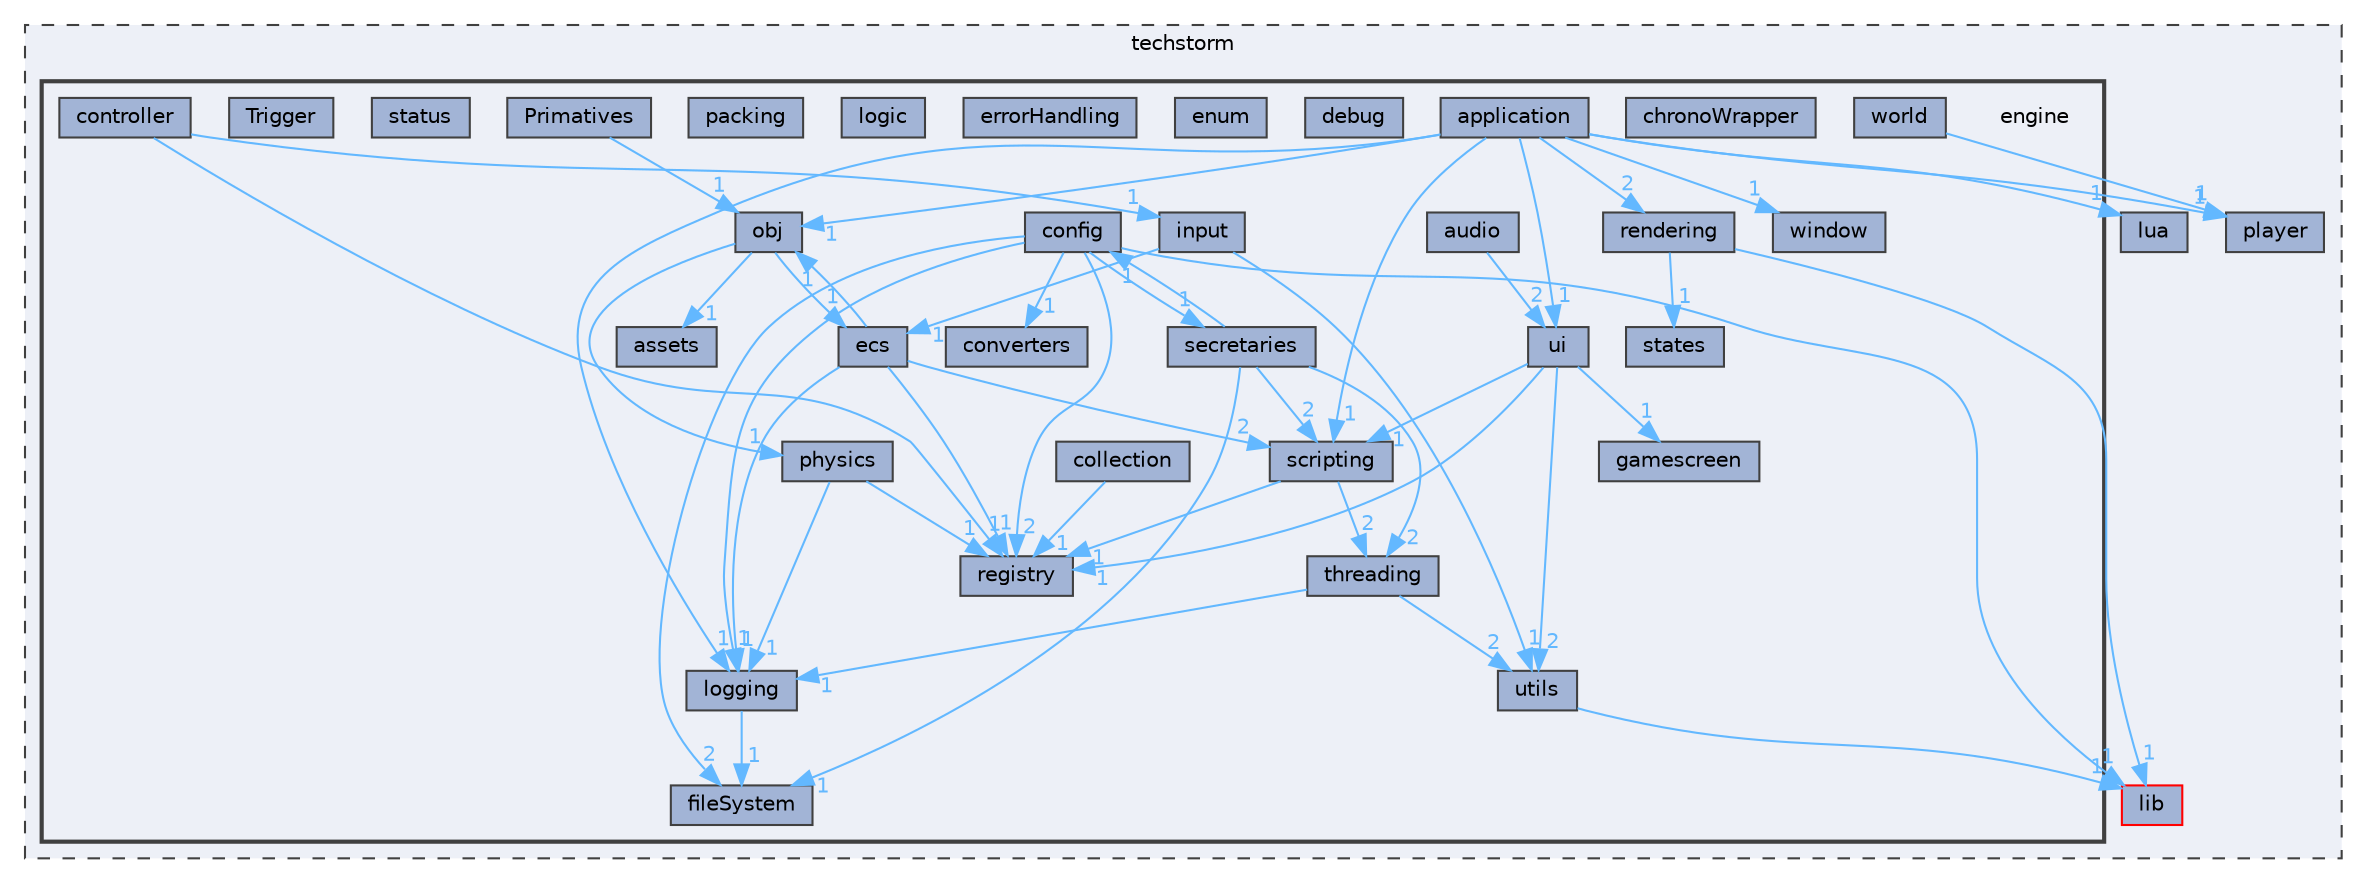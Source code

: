 digraph "techstorm/engine"
{
 // LATEX_PDF_SIZE
  bgcolor="transparent";
  edge [fontname=Helvetica,fontsize=10,labelfontname=Helvetica,labelfontsize=10];
  node [fontname=Helvetica,fontsize=10,shape=box,height=0.2,width=0.4];
  compound=true
  subgraph clusterdir_8dd29cea68de92b9e200250b3bbc73cb {
    graph [ bgcolor="#edf0f7", pencolor="grey25", label="techstorm", fontname=Helvetica,fontsize=10 style="filled,dashed", URL="dir_8dd29cea68de92b9e200250b3bbc73cb.html",tooltip=""]
  dir_67e5b11173cba92d61fc60de03c25333 [label="lua", fillcolor="#a2b4d6", color="grey25", style="filled", URL="dir_67e5b11173cba92d61fc60de03c25333.html",tooltip=""];
  dir_ce77d4233c48ea156838b94d75726422 [label="lib", fillcolor="#a2b4d6", color="red", style="filled", URL="dir_ce77d4233c48ea156838b94d75726422.html",tooltip=""];
  dir_e1b7c65f7e48ba40f74efedb6994f227 [label="player", fillcolor="#a2b4d6", color="grey25", style="filled", URL="dir_e1b7c65f7e48ba40f74efedb6994f227.html",tooltip=""];
  subgraph clusterdir_f0215e67d3150ee964ca241625d804af {
    graph [ bgcolor="#edf0f7", pencolor="grey25", label="", fontname=Helvetica,fontsize=10 style="filled,bold", URL="dir_f0215e67d3150ee964ca241625d804af.html",tooltip=""]
    dir_f0215e67d3150ee964ca241625d804af [shape=plaintext, label="engine"];
  dir_eecf1ff149c31bb3e3b7ae5e9b7c1b47 [label="application", fillcolor="#a2b4d6", color="grey25", style="filled", URL="dir_eecf1ff149c31bb3e3b7ae5e9b7c1b47.html",tooltip=""];
  dir_9117e7b5fee6806adc1b24ff9d06303f [label="assets", fillcolor="#a2b4d6", color="grey25", style="filled", URL="dir_9117e7b5fee6806adc1b24ff9d06303f.html",tooltip=""];
  dir_f8dfa74dc100c4da0dbbbf537b38058c [label="audio", fillcolor="#a2b4d6", color="grey25", style="filled", URL="dir_f8dfa74dc100c4da0dbbbf537b38058c.html",tooltip=""];
  dir_789b5516bfe83993c7ec11c98fc4eb07 [label="chronoWrapper", fillcolor="#a2b4d6", color="grey25", style="filled", URL="dir_789b5516bfe83993c7ec11c98fc4eb07.html",tooltip=""];
  dir_050887087244ce56a417aaaf12e9911e [label="collection", fillcolor="#a2b4d6", color="grey25", style="filled", URL="dir_050887087244ce56a417aaaf12e9911e.html",tooltip=""];
  dir_9011197eeecff67ca2b68117f0bbcaf0 [label="config", fillcolor="#a2b4d6", color="grey25", style="filled", URL="dir_9011197eeecff67ca2b68117f0bbcaf0.html",tooltip=""];
  dir_d27765d556f8213f4827b58f0e7d144a [label="controller", fillcolor="#a2b4d6", color="grey25", style="filled", URL="dir_d27765d556f8213f4827b58f0e7d144a.html",tooltip=""];
  dir_65c9655af00f7cac3de3b44a08bfb1ea [label="converters", fillcolor="#a2b4d6", color="grey25", style="filled", URL="dir_65c9655af00f7cac3de3b44a08bfb1ea.html",tooltip=""];
  dir_acd8a8fbf939a2fe84f6a28025d92c55 [label="debug", fillcolor="#a2b4d6", color="grey25", style="filled", URL="dir_acd8a8fbf939a2fe84f6a28025d92c55.html",tooltip=""];
  dir_837b183a4b20f27b2048c6bddbca2344 [label="ecs", fillcolor="#a2b4d6", color="grey25", style="filled", URL="dir_837b183a4b20f27b2048c6bddbca2344.html",tooltip=""];
  dir_020b51aae75e41558f0674da54e9175d [label="enum", fillcolor="#a2b4d6", color="grey25", style="filled", URL="dir_020b51aae75e41558f0674da54e9175d.html",tooltip=""];
  dir_40072196be77fa1d42721514e0b9b0f1 [label="errorHandling", fillcolor="#a2b4d6", color="grey25", style="filled", URL="dir_40072196be77fa1d42721514e0b9b0f1.html",tooltip=""];
  dir_28642545434c6504d42d05a1d70e8a33 [label="fileSystem", fillcolor="#a2b4d6", color="grey25", style="filled", URL="dir_28642545434c6504d42d05a1d70e8a33.html",tooltip=""];
  dir_a7ba27e45b04554e4dc68ee8c26301ed [label="gamescreen", fillcolor="#a2b4d6", color="grey25", style="filled", URL="dir_a7ba27e45b04554e4dc68ee8c26301ed.html",tooltip=""];
  dir_fd87eab053a0f4eb6ecfa6096c57065c [label="input", fillcolor="#a2b4d6", color="grey25", style="filled", URL="dir_fd87eab053a0f4eb6ecfa6096c57065c.html",tooltip=""];
  dir_add3ec58a8d1482a0bb05357d09cb24a [label="logging", fillcolor="#a2b4d6", color="grey25", style="filled", URL="dir_add3ec58a8d1482a0bb05357d09cb24a.html",tooltip=""];
  dir_c599cb4b1efb1b01522257a6251e8501 [label="logic", fillcolor="#a2b4d6", color="grey25", style="filled", URL="dir_c599cb4b1efb1b01522257a6251e8501.html",tooltip=""];
  dir_ca9f7307ed4309771a1cb2e0b43f56db [label="obj", fillcolor="#a2b4d6", color="grey25", style="filled", URL="dir_ca9f7307ed4309771a1cb2e0b43f56db.html",tooltip=""];
  dir_83d77aee54cf78331fd852a54cc23653 [label="packing", fillcolor="#a2b4d6", color="grey25", style="filled", URL="dir_83d77aee54cf78331fd852a54cc23653.html",tooltip=""];
  dir_5ec629442d894b76231742146befb49e [label="physics", fillcolor="#a2b4d6", color="grey25", style="filled", URL="dir_5ec629442d894b76231742146befb49e.html",tooltip=""];
  dir_6bf4cea08b505ef545018cb59e7fbd7c [label="Primatives", fillcolor="#a2b4d6", color="grey25", style="filled", URL="dir_6bf4cea08b505ef545018cb59e7fbd7c.html",tooltip=""];
  dir_1e4491d15b0e54037372023090152305 [label="registry", fillcolor="#a2b4d6", color="grey25", style="filled", URL="dir_1e4491d15b0e54037372023090152305.html",tooltip=""];
  dir_b16c64274c3a1ee8538ffeb53b92b60d [label="rendering", fillcolor="#a2b4d6", color="grey25", style="filled", URL="dir_b16c64274c3a1ee8538ffeb53b92b60d.html",tooltip=""];
  dir_47b4cf51432fc7205f39cdfbcfc95044 [label="scripting", fillcolor="#a2b4d6", color="grey25", style="filled", URL="dir_47b4cf51432fc7205f39cdfbcfc95044.html",tooltip=""];
  dir_4ae77f64cf65840cbefd19dddb713206 [label="secretaries", fillcolor="#a2b4d6", color="grey25", style="filled", URL="dir_4ae77f64cf65840cbefd19dddb713206.html",tooltip=""];
  dir_91bc737e29b0b41adf7bdc3c7ccbf897 [label="states", fillcolor="#a2b4d6", color="grey25", style="filled", URL="dir_91bc737e29b0b41adf7bdc3c7ccbf897.html",tooltip=""];
  dir_408dd7aca29f883a50560c9ceac5db49 [label="status", fillcolor="#a2b4d6", color="grey25", style="filled", URL="dir_408dd7aca29f883a50560c9ceac5db49.html",tooltip=""];
  dir_590f4ca27553aaa3b4f8894e08254bf4 [label="threading", fillcolor="#a2b4d6", color="grey25", style="filled", URL="dir_590f4ca27553aaa3b4f8894e08254bf4.html",tooltip=""];
  dir_25f47b6bce665764c6d273e47374e245 [label="Trigger", fillcolor="#a2b4d6", color="grey25", style="filled", URL="dir_25f47b6bce665764c6d273e47374e245.html",tooltip=""];
  dir_594093c6f73f6d5d2083b01f40190dab [label="ui", fillcolor="#a2b4d6", color="grey25", style="filled", URL="dir_594093c6f73f6d5d2083b01f40190dab.html",tooltip=""];
  dir_dd82fd1dbb6a2558bf9274f360fea5fa [label="utils", fillcolor="#a2b4d6", color="grey25", style="filled", URL="dir_dd82fd1dbb6a2558bf9274f360fea5fa.html",tooltip=""];
  dir_c8c03ed8c90b039a9ae858c38777a8cf [label="window", fillcolor="#a2b4d6", color="grey25", style="filled", URL="dir_c8c03ed8c90b039a9ae858c38777a8cf.html",tooltip=""];
  dir_0fe2880efa450a460283c2d6a7d4c53d [label="world", fillcolor="#a2b4d6", color="grey25", style="filled", URL="dir_0fe2880efa450a460283c2d6a7d4c53d.html",tooltip=""];
  }
  }
  dir_eecf1ff149c31bb3e3b7ae5e9b7c1b47->dir_47b4cf51432fc7205f39cdfbcfc95044 [headlabel="1", labeldistance=1.5 headhref="dir_000002_000108.html" href="dir_000002_000108.html" color="steelblue1" fontcolor="steelblue1"];
  dir_eecf1ff149c31bb3e3b7ae5e9b7c1b47->dir_594093c6f73f6d5d2083b01f40190dab [headlabel="1", labeldistance=1.5 headhref="dir_000002_000136.html" href="dir_000002_000136.html" color="steelblue1" fontcolor="steelblue1"];
  dir_eecf1ff149c31bb3e3b7ae5e9b7c1b47->dir_67e5b11173cba92d61fc60de03c25333 [headlabel="1", labeldistance=1.5 headhref="dir_000002_000071.html" href="dir_000002_000071.html" color="steelblue1" fontcolor="steelblue1"];
  dir_eecf1ff149c31bb3e3b7ae5e9b7c1b47->dir_add3ec58a8d1482a0bb05357d09cb24a [headlabel="1", labeldistance=1.5 headhref="dir_000002_000068.html" href="dir_000002_000068.html" color="steelblue1" fontcolor="steelblue1"];
  dir_eecf1ff149c31bb3e3b7ae5e9b7c1b47->dir_b16c64274c3a1ee8538ffeb53b92b60d [headlabel="2", labeldistance=1.5 headhref="dir_000002_000101.html" href="dir_000002_000101.html" color="steelblue1" fontcolor="steelblue1"];
  dir_eecf1ff149c31bb3e3b7ae5e9b7c1b47->dir_c8c03ed8c90b039a9ae858c38777a8cf [headlabel="1", labeldistance=1.5 headhref="dir_000002_000145.html" href="dir_000002_000145.html" color="steelblue1" fontcolor="steelblue1"];
  dir_eecf1ff149c31bb3e3b7ae5e9b7c1b47->dir_ca9f7307ed4309771a1cb2e0b43f56db [headlabel="1", labeldistance=1.5 headhref="dir_000002_000079.html" href="dir_000002_000079.html" color="steelblue1" fontcolor="steelblue1"];
  dir_eecf1ff149c31bb3e3b7ae5e9b7c1b47->dir_e1b7c65f7e48ba40f74efedb6994f227 [headlabel="1", labeldistance=1.5 headhref="dir_000002_000087.html" href="dir_000002_000087.html" color="steelblue1" fontcolor="steelblue1"];
  dir_f8dfa74dc100c4da0dbbbf537b38058c->dir_594093c6f73f6d5d2083b01f40190dab [headlabel="2", labeldistance=1.5 headhref="dir_000006_000136.html" href="dir_000006_000136.html" color="steelblue1" fontcolor="steelblue1"];
  dir_050887087244ce56a417aaaf12e9911e->dir_1e4491d15b0e54037372023090152305 [headlabel="1", labeldistance=1.5 headhref="dir_000016_000098.html" href="dir_000016_000098.html" color="steelblue1" fontcolor="steelblue1"];
  dir_9011197eeecff67ca2b68117f0bbcaf0->dir_1e4491d15b0e54037372023090152305 [headlabel="2", labeldistance=1.5 headhref="dir_000018_000098.html" href="dir_000018_000098.html" color="steelblue1" fontcolor="steelblue1"];
  dir_9011197eeecff67ca2b68117f0bbcaf0->dir_28642545434c6504d42d05a1d70e8a33 [headlabel="2", labeldistance=1.5 headhref="dir_000018_000048.html" href="dir_000018_000048.html" color="steelblue1" fontcolor="steelblue1"];
  dir_9011197eeecff67ca2b68117f0bbcaf0->dir_4ae77f64cf65840cbefd19dddb713206 [headlabel="1", labeldistance=1.5 headhref="dir_000018_000110.html" href="dir_000018_000110.html" color="steelblue1" fontcolor="steelblue1"];
  dir_9011197eeecff67ca2b68117f0bbcaf0->dir_65c9655af00f7cac3de3b44a08bfb1ea [headlabel="1", labeldistance=1.5 headhref="dir_000018_000023.html" href="dir_000018_000023.html" color="steelblue1" fontcolor="steelblue1"];
  dir_9011197eeecff67ca2b68117f0bbcaf0->dir_add3ec58a8d1482a0bb05357d09cb24a [headlabel="1", labeldistance=1.5 headhref="dir_000018_000068.html" href="dir_000018_000068.html" color="steelblue1" fontcolor="steelblue1"];
  dir_9011197eeecff67ca2b68117f0bbcaf0->dir_ce77d4233c48ea156838b94d75726422 [headlabel="1", labeldistance=1.5 headhref="dir_000018_000065.html" href="dir_000018_000065.html" color="steelblue1" fontcolor="steelblue1"];
  dir_d27765d556f8213f4827b58f0e7d144a->dir_1e4491d15b0e54037372023090152305 [headlabel="1", labeldistance=1.5 headhref="dir_000021_000098.html" href="dir_000021_000098.html" color="steelblue1" fontcolor="steelblue1"];
  dir_d27765d556f8213f4827b58f0e7d144a->dir_fd87eab053a0f4eb6ecfa6096c57065c [headlabel="1", labeldistance=1.5 headhref="dir_000021_000062.html" href="dir_000021_000062.html" color="steelblue1" fontcolor="steelblue1"];
  dir_837b183a4b20f27b2048c6bddbca2344->dir_1e4491d15b0e54037372023090152305 [headlabel="1", labeldistance=1.5 headhref="dir_000032_000098.html" href="dir_000032_000098.html" color="steelblue1" fontcolor="steelblue1"];
  dir_837b183a4b20f27b2048c6bddbca2344->dir_47b4cf51432fc7205f39cdfbcfc95044 [headlabel="2", labeldistance=1.5 headhref="dir_000032_000108.html" href="dir_000032_000108.html" color="steelblue1" fontcolor="steelblue1"];
  dir_837b183a4b20f27b2048c6bddbca2344->dir_add3ec58a8d1482a0bb05357d09cb24a [headlabel="1", labeldistance=1.5 headhref="dir_000032_000068.html" href="dir_000032_000068.html" color="steelblue1" fontcolor="steelblue1"];
  dir_837b183a4b20f27b2048c6bddbca2344->dir_ca9f7307ed4309771a1cb2e0b43f56db [headlabel="1", labeldistance=1.5 headhref="dir_000032_000079.html" href="dir_000032_000079.html" color="steelblue1" fontcolor="steelblue1"];
  dir_fd87eab053a0f4eb6ecfa6096c57065c->dir_837b183a4b20f27b2048c6bddbca2344 [headlabel="1", labeldistance=1.5 headhref="dir_000062_000032.html" href="dir_000062_000032.html" color="steelblue1" fontcolor="steelblue1"];
  dir_fd87eab053a0f4eb6ecfa6096c57065c->dir_dd82fd1dbb6a2558bf9274f360fea5fa [headlabel="1", labeldistance=1.5 headhref="dir_000062_000140.html" href="dir_000062_000140.html" color="steelblue1" fontcolor="steelblue1"];
  dir_add3ec58a8d1482a0bb05357d09cb24a->dir_28642545434c6504d42d05a1d70e8a33 [headlabel="1", labeldistance=1.5 headhref="dir_000068_000048.html" href="dir_000068_000048.html" color="steelblue1" fontcolor="steelblue1"];
  dir_ca9f7307ed4309771a1cb2e0b43f56db->dir_5ec629442d894b76231742146befb49e [headlabel="1", labeldistance=1.5 headhref="dir_000079_000085.html" href="dir_000079_000085.html" color="steelblue1" fontcolor="steelblue1"];
  dir_ca9f7307ed4309771a1cb2e0b43f56db->dir_837b183a4b20f27b2048c6bddbca2344 [headlabel="1", labeldistance=1.5 headhref="dir_000079_000032.html" href="dir_000079_000032.html" color="steelblue1" fontcolor="steelblue1"];
  dir_ca9f7307ed4309771a1cb2e0b43f56db->dir_9117e7b5fee6806adc1b24ff9d06303f [headlabel="1", labeldistance=1.5 headhref="dir_000079_000004.html" href="dir_000079_000004.html" color="steelblue1" fontcolor="steelblue1"];
  dir_5ec629442d894b76231742146befb49e->dir_1e4491d15b0e54037372023090152305 [headlabel="1", labeldistance=1.5 headhref="dir_000085_000098.html" href="dir_000085_000098.html" color="steelblue1" fontcolor="steelblue1"];
  dir_5ec629442d894b76231742146befb49e->dir_add3ec58a8d1482a0bb05357d09cb24a [headlabel="1", labeldistance=1.5 headhref="dir_000085_000068.html" href="dir_000085_000068.html" color="steelblue1" fontcolor="steelblue1"];
  dir_6bf4cea08b505ef545018cb59e7fbd7c->dir_ca9f7307ed4309771a1cb2e0b43f56db [headlabel="1", labeldistance=1.5 headhref="dir_000094_000079.html" href="dir_000094_000079.html" color="steelblue1" fontcolor="steelblue1"];
  dir_b16c64274c3a1ee8538ffeb53b92b60d->dir_91bc737e29b0b41adf7bdc3c7ccbf897 [headlabel="1", labeldistance=1.5 headhref="dir_000101_000125.html" href="dir_000101_000125.html" color="steelblue1" fontcolor="steelblue1"];
  dir_b16c64274c3a1ee8538ffeb53b92b60d->dir_ce77d4233c48ea156838b94d75726422 [headlabel="1", labeldistance=1.5 headhref="dir_000101_000065.html" href="dir_000101_000065.html" color="steelblue1" fontcolor="steelblue1"];
  dir_47b4cf51432fc7205f39cdfbcfc95044->dir_1e4491d15b0e54037372023090152305 [headlabel="1", labeldistance=1.5 headhref="dir_000108_000098.html" href="dir_000108_000098.html" color="steelblue1" fontcolor="steelblue1"];
  dir_47b4cf51432fc7205f39cdfbcfc95044->dir_590f4ca27553aaa3b4f8894e08254bf4 [headlabel="2", labeldistance=1.5 headhref="dir_000108_000132.html" href="dir_000108_000132.html" color="steelblue1" fontcolor="steelblue1"];
  dir_4ae77f64cf65840cbefd19dddb713206->dir_28642545434c6504d42d05a1d70e8a33 [headlabel="1", labeldistance=1.5 headhref="dir_000110_000048.html" href="dir_000110_000048.html" color="steelblue1" fontcolor="steelblue1"];
  dir_4ae77f64cf65840cbefd19dddb713206->dir_47b4cf51432fc7205f39cdfbcfc95044 [headlabel="2", labeldistance=1.5 headhref="dir_000110_000108.html" href="dir_000110_000108.html" color="steelblue1" fontcolor="steelblue1"];
  dir_4ae77f64cf65840cbefd19dddb713206->dir_590f4ca27553aaa3b4f8894e08254bf4 [headlabel="2", labeldistance=1.5 headhref="dir_000110_000132.html" href="dir_000110_000132.html" color="steelblue1" fontcolor="steelblue1"];
  dir_4ae77f64cf65840cbefd19dddb713206->dir_9011197eeecff67ca2b68117f0bbcaf0 [headlabel="1", labeldistance=1.5 headhref="dir_000110_000018.html" href="dir_000110_000018.html" color="steelblue1" fontcolor="steelblue1"];
  dir_590f4ca27553aaa3b4f8894e08254bf4->dir_add3ec58a8d1482a0bb05357d09cb24a [headlabel="1", labeldistance=1.5 headhref="dir_000132_000068.html" href="dir_000132_000068.html" color="steelblue1" fontcolor="steelblue1"];
  dir_590f4ca27553aaa3b4f8894e08254bf4->dir_dd82fd1dbb6a2558bf9274f360fea5fa [headlabel="2", labeldistance=1.5 headhref="dir_000132_000140.html" href="dir_000132_000140.html" color="steelblue1" fontcolor="steelblue1"];
  dir_594093c6f73f6d5d2083b01f40190dab->dir_1e4491d15b0e54037372023090152305 [headlabel="1", labeldistance=1.5 headhref="dir_000136_000098.html" href="dir_000136_000098.html" color="steelblue1" fontcolor="steelblue1"];
  dir_594093c6f73f6d5d2083b01f40190dab->dir_47b4cf51432fc7205f39cdfbcfc95044 [headlabel="1", labeldistance=1.5 headhref="dir_000136_000108.html" href="dir_000136_000108.html" color="steelblue1" fontcolor="steelblue1"];
  dir_594093c6f73f6d5d2083b01f40190dab->dir_a7ba27e45b04554e4dc68ee8c26301ed [headlabel="1", labeldistance=1.5 headhref="dir_000136_000054.html" href="dir_000136_000054.html" color="steelblue1" fontcolor="steelblue1"];
  dir_594093c6f73f6d5d2083b01f40190dab->dir_dd82fd1dbb6a2558bf9274f360fea5fa [headlabel="2", labeldistance=1.5 headhref="dir_000136_000140.html" href="dir_000136_000140.html" color="steelblue1" fontcolor="steelblue1"];
  dir_dd82fd1dbb6a2558bf9274f360fea5fa->dir_ce77d4233c48ea156838b94d75726422 [headlabel="1", labeldistance=1.5 headhref="dir_000140_000065.html" href="dir_000140_000065.html" color="steelblue1" fontcolor="steelblue1"];
  dir_0fe2880efa450a460283c2d6a7d4c53d->dir_e1b7c65f7e48ba40f74efedb6994f227 [headlabel="1", labeldistance=1.5 headhref="dir_000147_000087.html" href="dir_000147_000087.html" color="steelblue1" fontcolor="steelblue1"];
}

